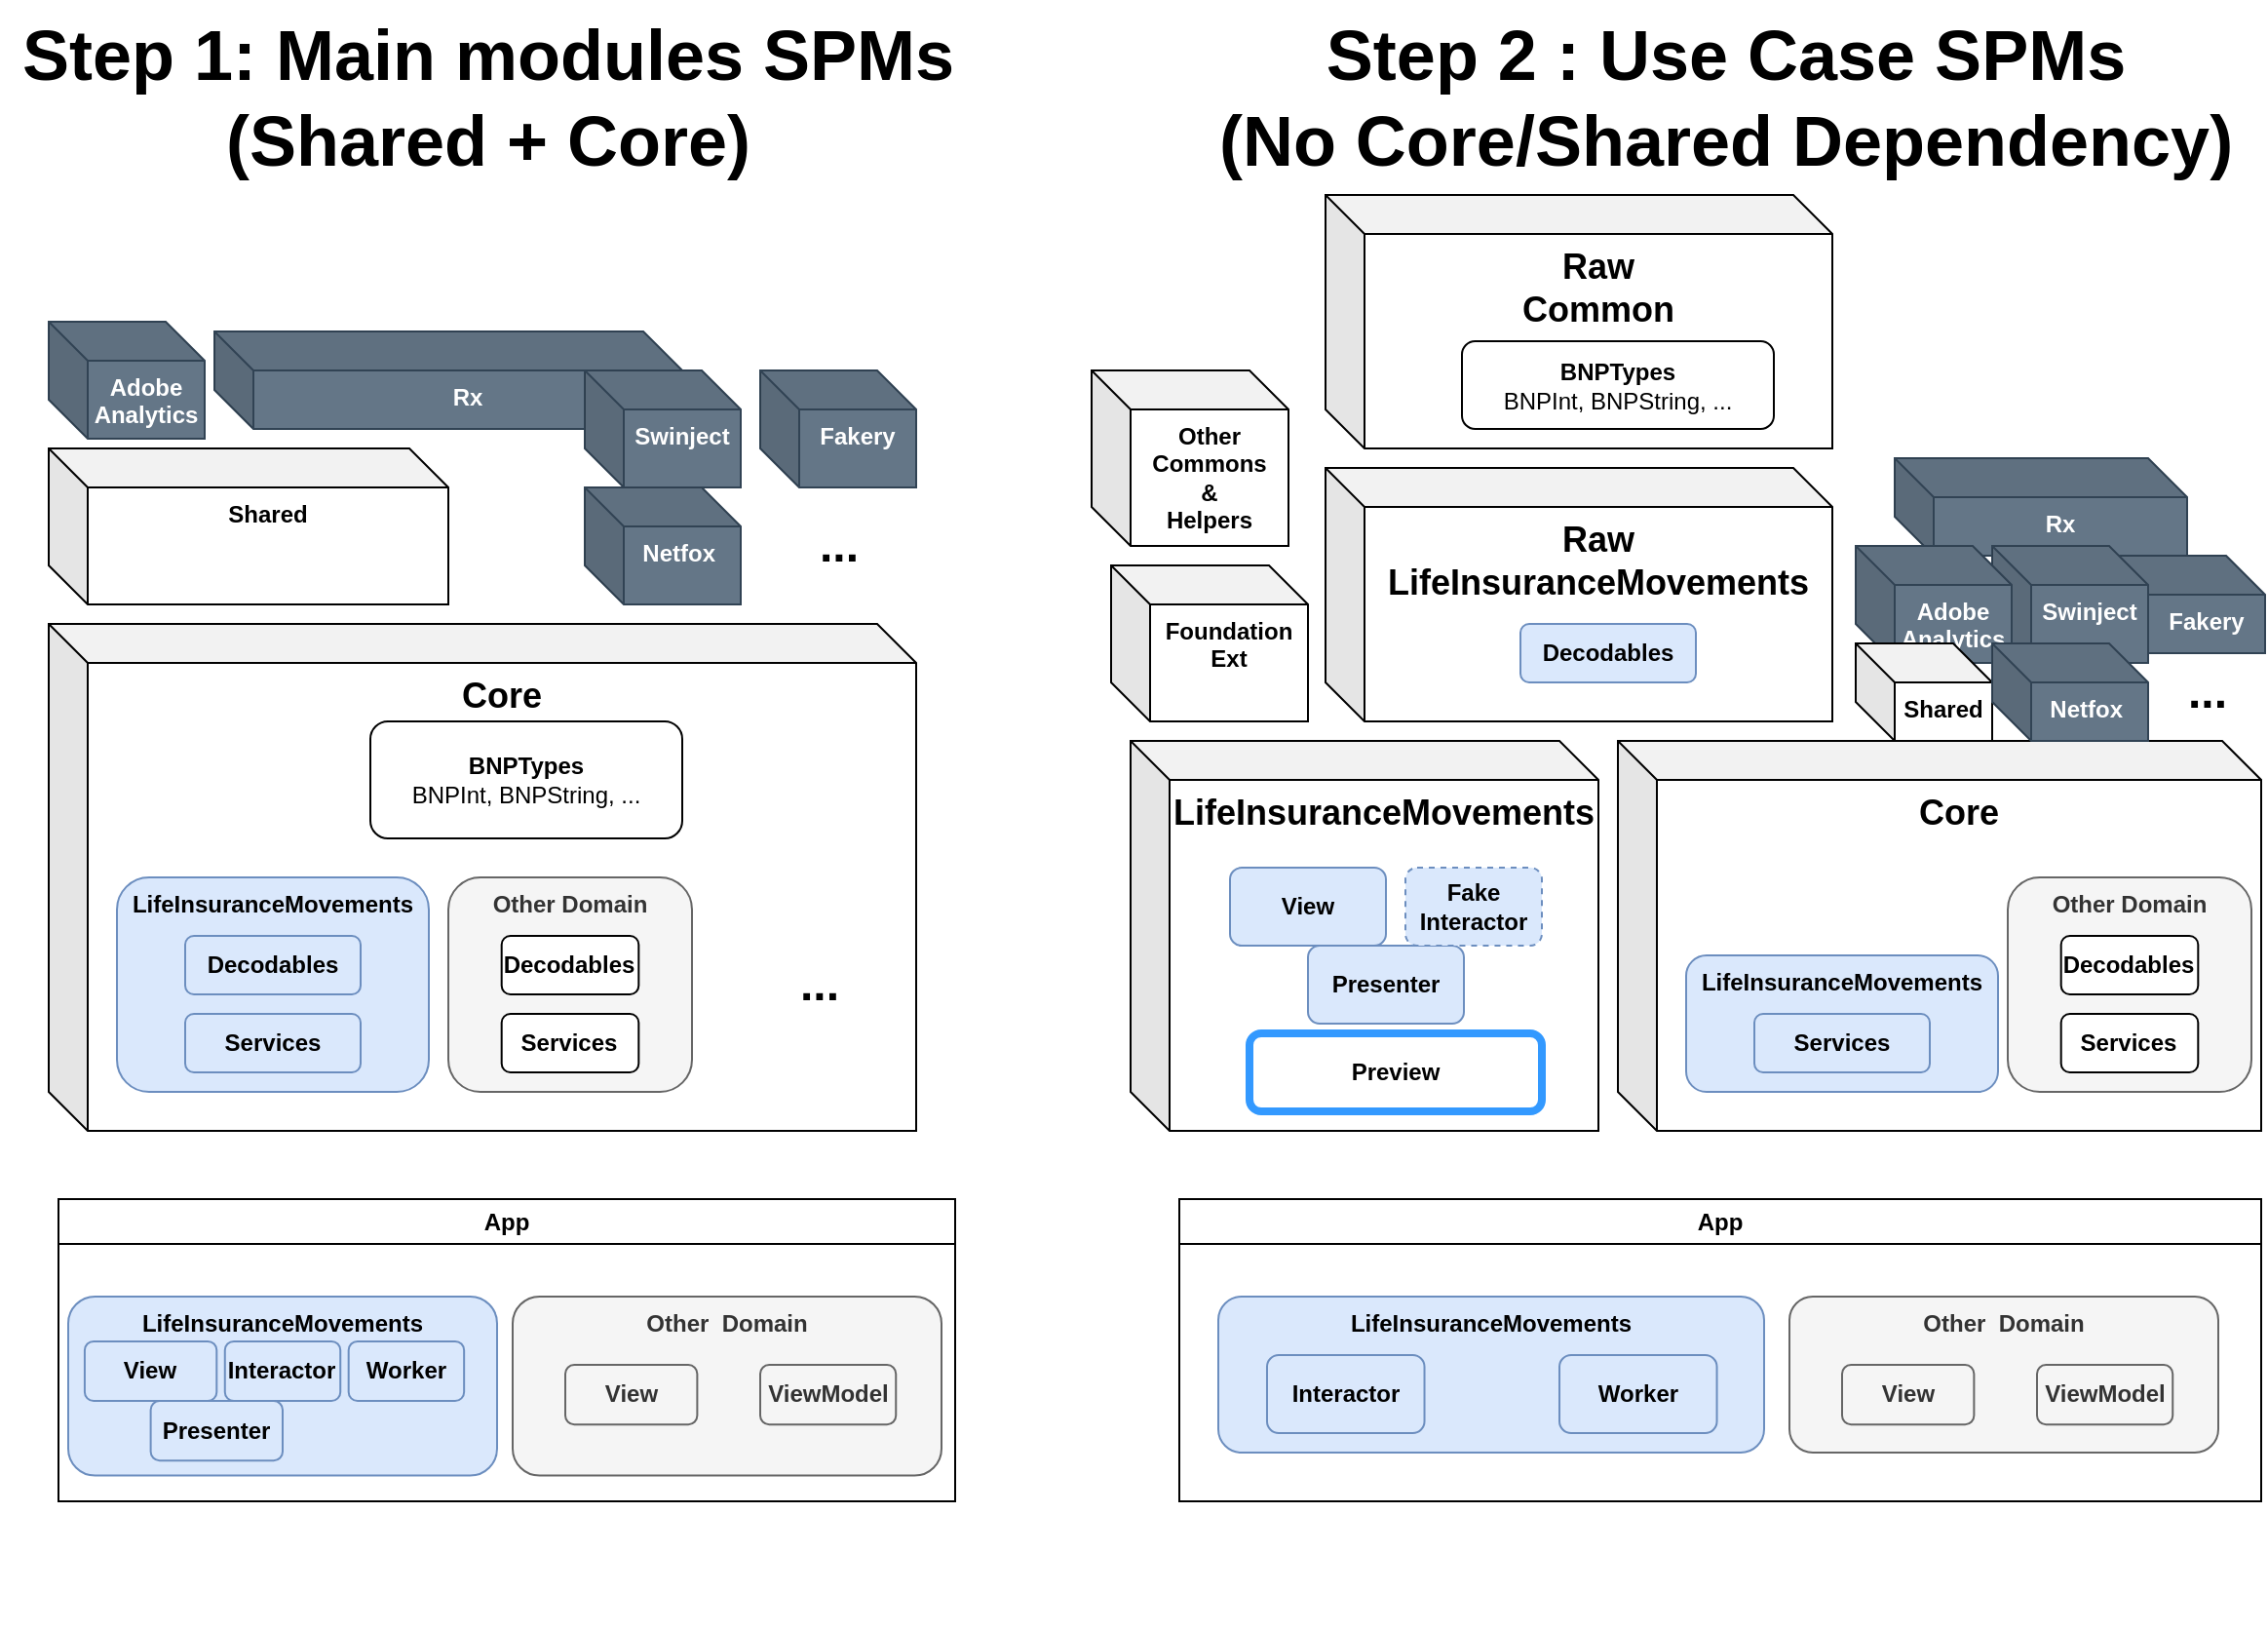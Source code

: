 <mxfile version="21.0.6" type="device"><diagram name="Page-1" id="2rVSWFyv-w5q4RjfNEYI"><mxGraphModel dx="1461" dy="979" grid="1" gridSize="10" guides="1" tooltips="1" connect="1" arrows="1" fold="1" page="1" pageScale="1" pageWidth="1169" pageHeight="827" math="0" shadow="0"><root><mxCell id="0"/><mxCell id="1" parent="0"/><mxCell id="vDDY4NqO_JPbpU6X4UUj-58" value="Rx" style="shape=cube;whiteSpace=wrap;html=1;boundedLbl=1;backgroundOutline=1;darkOpacity=0.05;darkOpacity2=0.1;horizontal=1;verticalAlign=top;fontStyle=1;fillColor=#647687;fontColor=#ffffff;strokeColor=#314354;" vertex="1" parent="1"><mxGeometry x="972" y="235" width="150" height="50" as="geometry"/></mxCell><mxCell id="vDDY4NqO_JPbpU6X4UUj-60" value="Fakery" style="shape=cube;whiteSpace=wrap;html=1;boundedLbl=1;backgroundOutline=1;darkOpacity=0.05;darkOpacity2=0.1;horizontal=1;verticalAlign=top;fontStyle=1;fillColor=#647687;fontColor=#ffffff;strokeColor=#314354;" vertex="1" parent="1"><mxGeometry x="1082" y="285" width="80" height="50" as="geometry"/></mxCell><mxCell id="vDDY4NqO_JPbpU6X4UUj-59" value="Swinject" style="shape=cube;whiteSpace=wrap;html=1;boundedLbl=1;backgroundOutline=1;darkOpacity=0.05;darkOpacity2=0.1;horizontal=1;verticalAlign=top;fontStyle=1;fillColor=#647687;fontColor=#ffffff;strokeColor=#314354;" vertex="1" parent="1"><mxGeometry x="1022" y="280" width="80" height="60" as="geometry"/></mxCell><mxCell id="vDDY4NqO_JPbpU6X4UUj-12" value="Adobe Analytics" style="shape=cube;whiteSpace=wrap;html=1;boundedLbl=1;backgroundOutline=1;darkOpacity=0.05;darkOpacity2=0.1;horizontal=1;verticalAlign=top;fontStyle=1;fillColor=#647687;fontColor=#ffffff;strokeColor=#314354;" vertex="1" parent="1"><mxGeometry x="25" y="165" width="80" height="60" as="geometry"/></mxCell><mxCell id="vDDY4NqO_JPbpU6X4UUj-1" value="Core" style="shape=cube;whiteSpace=wrap;html=1;boundedLbl=1;backgroundOutline=1;darkOpacity=0.05;darkOpacity2=0.1;horizontal=1;verticalAlign=top;fontStyle=1;fontSize=18;" vertex="1" parent="1"><mxGeometry x="25" y="320" width="445" height="260" as="geometry"/></mxCell><mxCell id="vDDY4NqO_JPbpU6X4UUj-2" value="Shared" style="shape=cube;whiteSpace=wrap;html=1;boundedLbl=1;backgroundOutline=1;darkOpacity=0.05;darkOpacity2=0.1;horizontal=1;verticalAlign=top;fontStyle=1" vertex="1" parent="1"><mxGeometry x="25" y="230" width="205" height="80" as="geometry"/></mxCell><mxCell id="vDDY4NqO_JPbpU6X4UUj-3" value="App" style="swimlane;whiteSpace=wrap;html=1;" vertex="1" parent="1"><mxGeometry x="30" y="615" width="460" height="155" as="geometry"/></mxCell><mxCell id="vDDY4NqO_JPbpU6X4UUj-30" value="" style="group" vertex="1" connectable="0" parent="vDDY4NqO_JPbpU6X4UUj-3"><mxGeometry x="5" y="50" width="220" height="130" as="geometry"/></mxCell><mxCell id="vDDY4NqO_JPbpU6X4UUj-31" value="LifeInsuranceMovements" style="rounded=1;whiteSpace=wrap;html=1;fillColor=#dae8fc;strokeColor=#6c8ebf;fontStyle=1;verticalAlign=top;" vertex="1" parent="vDDY4NqO_JPbpU6X4UUj-30"><mxGeometry width="220" height="91.765" as="geometry"/></mxCell><mxCell id="vDDY4NqO_JPbpU6X4UUj-13" value="&lt;b&gt;View&lt;/b&gt;&lt;br&gt;" style="rounded=1;whiteSpace=wrap;html=1;fillColor=#dae8fc;strokeColor=#6c8ebf;" vertex="1" parent="vDDY4NqO_JPbpU6X4UUj-30"><mxGeometry x="8.462" y="22.941" width="67.692" height="30.588" as="geometry"/></mxCell><mxCell id="vDDY4NqO_JPbpU6X4UUj-15" value="&lt;b&gt;Interactor&lt;/b&gt;&lt;br&gt;" style="rounded=1;whiteSpace=wrap;html=1;fillColor=#dae8fc;strokeColor=#6c8ebf;" vertex="1" parent="vDDY4NqO_JPbpU6X4UUj-30"><mxGeometry x="80.385" y="22.941" width="59.231" height="30.588" as="geometry"/></mxCell><mxCell id="vDDY4NqO_JPbpU6X4UUj-14" value="&lt;b&gt;Presenter&lt;/b&gt;&lt;br&gt;" style="rounded=1;whiteSpace=wrap;html=1;fillColor=#dae8fc;strokeColor=#6c8ebf;" vertex="1" parent="vDDY4NqO_JPbpU6X4UUj-30"><mxGeometry x="42.308" y="53.529" width="67.692" height="30.588" as="geometry"/></mxCell><mxCell id="vDDY4NqO_JPbpU6X4UUj-20" value="&lt;b&gt;Worker&lt;/b&gt;" style="rounded=1;whiteSpace=wrap;html=1;fillColor=#dae8fc;strokeColor=#6c8ebf;" vertex="1" parent="vDDY4NqO_JPbpU6X4UUj-30"><mxGeometry x="143.846" y="22.941" width="59.231" height="30.588" as="geometry"/></mxCell><mxCell id="vDDY4NqO_JPbpU6X4UUj-69" value="" style="group" vertex="1" connectable="0" parent="vDDY4NqO_JPbpU6X4UUj-3"><mxGeometry x="240" y="50" width="220" height="130" as="geometry"/></mxCell><mxCell id="vDDY4NqO_JPbpU6X4UUj-70" value="Other &amp;nbsp;Domain" style="rounded=1;whiteSpace=wrap;html=1;fillColor=#f5f5f5;strokeColor=#666666;fontStyle=1;verticalAlign=top;fontColor=#333333;" vertex="1" parent="vDDY4NqO_JPbpU6X4UUj-69"><mxGeometry x="-7" width="220" height="91.765" as="geometry"/></mxCell><mxCell id="vDDY4NqO_JPbpU6X4UUj-71" value="&lt;b&gt;View&lt;/b&gt;&lt;br&gt;" style="rounded=1;whiteSpace=wrap;html=1;fillColor=#f5f5f5;strokeColor=#666666;fontColor=#333333;" vertex="1" parent="vDDY4NqO_JPbpU6X4UUj-69"><mxGeometry x="20.002" y="35.001" width="67.692" height="30.588" as="geometry"/></mxCell><mxCell id="vDDY4NqO_JPbpU6X4UUj-72" value="&lt;b&gt;ViewModel&lt;/b&gt;" style="rounded=1;whiteSpace=wrap;html=1;fillColor=#f5f5f5;strokeColor=#666666;fontColor=#333333;" vertex="1" parent="vDDY4NqO_JPbpU6X4UUj-69"><mxGeometry x="120" y="35" width="69.62" height="30.59" as="geometry"/></mxCell><mxCell id="vDDY4NqO_JPbpU6X4UUj-7" value="&lt;b&gt;BNPTypes&lt;/b&gt;&lt;br&gt;BNPInt, BNPString, ..." style="rounded=1;whiteSpace=wrap;html=1;" vertex="1" parent="1"><mxGeometry x="190" y="370" width="160" height="60" as="geometry"/></mxCell><mxCell id="vDDY4NqO_JPbpU6X4UUj-11" value="Rx" style="shape=cube;whiteSpace=wrap;html=1;boundedLbl=1;backgroundOutline=1;darkOpacity=0.05;darkOpacity2=0.1;horizontal=1;verticalAlign=top;fontStyle=1;fillColor=#647687;fontColor=#ffffff;strokeColor=#314354;" vertex="1" parent="1"><mxGeometry x="110" y="170" width="240" height="50" as="geometry"/></mxCell><mxCell id="vDDY4NqO_JPbpU6X4UUj-16" value="Swinject" style="shape=cube;whiteSpace=wrap;html=1;boundedLbl=1;backgroundOutline=1;darkOpacity=0.05;darkOpacity2=0.1;horizontal=1;verticalAlign=top;fontStyle=1;fillColor=#647687;fontColor=#ffffff;strokeColor=#314354;" vertex="1" parent="1"><mxGeometry x="300" y="190" width="80" height="60" as="geometry"/></mxCell><mxCell id="vDDY4NqO_JPbpU6X4UUj-17" value="Fakery" style="shape=cube;whiteSpace=wrap;html=1;boundedLbl=1;backgroundOutline=1;darkOpacity=0.05;darkOpacity2=0.1;horizontal=1;verticalAlign=top;fontStyle=1;fillColor=#647687;fontColor=#ffffff;strokeColor=#314354;" vertex="1" parent="1"><mxGeometry x="390" y="190" width="80" height="60" as="geometry"/></mxCell><mxCell id="vDDY4NqO_JPbpU6X4UUj-18" value="Netfox&amp;nbsp;" style="shape=cube;whiteSpace=wrap;html=1;boundedLbl=1;backgroundOutline=1;darkOpacity=0.05;darkOpacity2=0.1;horizontal=1;verticalAlign=top;fontStyle=1;fillColor=#647687;fontColor=#ffffff;strokeColor=#314354;" vertex="1" parent="1"><mxGeometry x="300" y="250" width="80" height="60" as="geometry"/></mxCell><mxCell id="vDDY4NqO_JPbpU6X4UUj-19" value="..." style="text;html=1;align=center;verticalAlign=middle;resizable=0;points=[];autosize=1;strokeColor=none;fillColor=none;fontStyle=1;fontSize=24;" vertex="1" parent="1"><mxGeometry x="410" y="260" width="40" height="40" as="geometry"/></mxCell><mxCell id="vDDY4NqO_JPbpU6X4UUj-24" value="" style="group" vertex="1" connectable="0" parent="1"><mxGeometry x="230" y="450" width="125" height="110" as="geometry"/></mxCell><mxCell id="vDDY4NqO_JPbpU6X4UUj-25" value="Other Domain" style="rounded=1;whiteSpace=wrap;html=1;fillColor=#f5f5f5;fontColor=#333333;strokeColor=#666666;fontStyle=1;verticalAlign=top;" vertex="1" parent="vDDY4NqO_JPbpU6X4UUj-24"><mxGeometry width="125" height="110" as="geometry"/></mxCell><mxCell id="vDDY4NqO_JPbpU6X4UUj-26" value="&lt;b&gt;Decodables&lt;/b&gt;&lt;br&gt;" style="rounded=1;whiteSpace=wrap;html=1;" vertex="1" parent="vDDY4NqO_JPbpU6X4UUj-24"><mxGeometry x="27.344" y="30" width="70.312" height="30" as="geometry"/></mxCell><mxCell id="vDDY4NqO_JPbpU6X4UUj-27" value="&lt;b&gt;Services&lt;/b&gt;" style="rounded=1;whiteSpace=wrap;html=1;" vertex="1" parent="vDDY4NqO_JPbpU6X4UUj-24"><mxGeometry x="27.344" y="70" width="70.312" height="30" as="geometry"/></mxCell><mxCell id="vDDY4NqO_JPbpU6X4UUj-28" value="" style="group" vertex="1" connectable="0" parent="1"><mxGeometry x="60" y="450" width="160" height="110" as="geometry"/></mxCell><mxCell id="vDDY4NqO_JPbpU6X4UUj-21" value="LifeInsuranceMovements" style="rounded=1;whiteSpace=wrap;html=1;fillColor=#dae8fc;strokeColor=#6c8ebf;fontStyle=1;verticalAlign=top;" vertex="1" parent="vDDY4NqO_JPbpU6X4UUj-28"><mxGeometry width="160" height="110" as="geometry"/></mxCell><mxCell id="vDDY4NqO_JPbpU6X4UUj-5" value="&lt;b&gt;Decodables&lt;/b&gt;&lt;br&gt;" style="rounded=1;whiteSpace=wrap;html=1;fillColor=#dae8fc;strokeColor=#6c8ebf;" vertex="1" parent="vDDY4NqO_JPbpU6X4UUj-28"><mxGeometry x="35" y="30" width="90" height="30" as="geometry"/></mxCell><mxCell id="vDDY4NqO_JPbpU6X4UUj-22" value="&lt;b&gt;Services&lt;/b&gt;" style="rounded=1;whiteSpace=wrap;html=1;fillColor=#dae8fc;strokeColor=#6c8ebf;" vertex="1" parent="vDDY4NqO_JPbpU6X4UUj-28"><mxGeometry x="35" y="70" width="90" height="30" as="geometry"/></mxCell><mxCell id="vDDY4NqO_JPbpU6X4UUj-29" value="..." style="text;html=1;align=center;verticalAlign=middle;resizable=0;points=[];autosize=1;strokeColor=none;fillColor=none;fontStyle=1;fontSize=24;" vertex="1" parent="1"><mxGeometry x="400" y="485" width="40" height="40" as="geometry"/></mxCell><mxCell id="vDDY4NqO_JPbpU6X4UUj-34" value="LifeInsuranceMovements" style="shape=cube;whiteSpace=wrap;html=1;boundedLbl=1;backgroundOutline=1;darkOpacity=0.05;darkOpacity2=0.1;horizontal=1;verticalAlign=top;fontStyle=1;fontSize=18;" vertex="1" parent="1"><mxGeometry x="580" y="380" width="240" height="200" as="geometry"/></mxCell><mxCell id="vDDY4NqO_JPbpU6X4UUj-35" value="&lt;b&gt;View&lt;/b&gt;&lt;br&gt;" style="rounded=1;whiteSpace=wrap;html=1;fillColor=#dae8fc;strokeColor=#6c8ebf;" vertex="1" parent="1"><mxGeometry x="631" y="445" width="80" height="40" as="geometry"/></mxCell><mxCell id="vDDY4NqO_JPbpU6X4UUj-36" value="&lt;b&gt;Presenter&lt;/b&gt;&lt;br&gt;" style="rounded=1;whiteSpace=wrap;html=1;fillColor=#dae8fc;strokeColor=#6c8ebf;" vertex="1" parent="1"><mxGeometry x="671" y="485" width="80" height="40" as="geometry"/></mxCell><mxCell id="vDDY4NqO_JPbpU6X4UUj-37" value="&lt;b&gt;Fake Interactor&lt;/b&gt;" style="rounded=1;whiteSpace=wrap;html=1;fillColor=#dae8fc;strokeColor=#6c8ebf;dashed=1;" vertex="1" parent="1"><mxGeometry x="721" y="445" width="70" height="40" as="geometry"/></mxCell><mxCell id="vDDY4NqO_JPbpU6X4UUj-38" value="&lt;b&gt;Preview&lt;/b&gt;" style="rounded=1;whiteSpace=wrap;html=1;strokeWidth=4;strokeColor=#3399FF;" vertex="1" parent="1"><mxGeometry x="641" y="530" width="150" height="40" as="geometry"/></mxCell><mxCell id="vDDY4NqO_JPbpU6X4UUj-39" value="Raw&lt;br&gt;LifeInsuranceMovements" style="shape=cube;whiteSpace=wrap;html=1;boundedLbl=1;backgroundOutline=1;darkOpacity=0.05;darkOpacity2=0.1;horizontal=1;verticalAlign=top;fontStyle=1;fontSize=18;" vertex="1" parent="1"><mxGeometry x="680" y="240" width="260" height="130" as="geometry"/></mxCell><mxCell id="vDDY4NqO_JPbpU6X4UUj-40" value="&lt;b&gt;Decodables&lt;/b&gt;&lt;br&gt;" style="rounded=1;whiteSpace=wrap;html=1;fillColor=#dae8fc;strokeColor=#6c8ebf;" vertex="1" parent="1"><mxGeometry x="780" y="320" width="90" height="30" as="geometry"/></mxCell><mxCell id="vDDY4NqO_JPbpU6X4UUj-42" value="Raw&lt;br&gt;Common" style="shape=cube;whiteSpace=wrap;html=1;boundedLbl=1;backgroundOutline=1;darkOpacity=0.05;darkOpacity2=0.1;horizontal=1;verticalAlign=top;fontStyle=1;fontSize=18;" vertex="1" parent="1"><mxGeometry x="680" y="100" width="260" height="130" as="geometry"/></mxCell><mxCell id="vDDY4NqO_JPbpU6X4UUj-43" value="&lt;b&gt;BNPTypes&lt;/b&gt;&lt;br&gt;BNPInt, BNPString, ..." style="rounded=1;whiteSpace=wrap;html=1;" vertex="1" parent="1"><mxGeometry x="750" y="175" width="160" height="45" as="geometry"/></mxCell><mxCell id="vDDY4NqO_JPbpU6X4UUj-44" value="Core" style="shape=cube;whiteSpace=wrap;html=1;boundedLbl=1;backgroundOutline=1;darkOpacity=0.05;darkOpacity2=0.1;horizontal=1;verticalAlign=top;fontStyle=1;fontSize=18;" vertex="1" parent="1"><mxGeometry x="830" y="380" width="330" height="200" as="geometry"/></mxCell><mxCell id="vDDY4NqO_JPbpU6X4UUj-49" value="App" style="swimlane;whiteSpace=wrap;html=1;" vertex="1" parent="1"><mxGeometry x="605" y="615" width="555" height="155" as="geometry"/></mxCell><mxCell id="vDDY4NqO_JPbpU6X4UUj-50" value="" style="group" vertex="1" connectable="0" parent="vDDY4NqO_JPbpU6X4UUj-49"><mxGeometry x="20" y="50" width="300" height="170" as="geometry"/></mxCell><mxCell id="vDDY4NqO_JPbpU6X4UUj-51" value="LifeInsuranceMovements" style="rounded=1;whiteSpace=wrap;html=1;fillColor=#dae8fc;strokeColor=#6c8ebf;fontStyle=1;verticalAlign=top;" vertex="1" parent="vDDY4NqO_JPbpU6X4UUj-50"><mxGeometry width="280" height="80" as="geometry"/></mxCell><mxCell id="vDDY4NqO_JPbpU6X4UUj-53" value="&lt;b&gt;Interactor&lt;/b&gt;&lt;br&gt;" style="rounded=1;whiteSpace=wrap;html=1;fillColor=#dae8fc;strokeColor=#6c8ebf;" vertex="1" parent="vDDY4NqO_JPbpU6X4UUj-50"><mxGeometry x="24.995" y="30" width="80.769" height="40" as="geometry"/></mxCell><mxCell id="vDDY4NqO_JPbpU6X4UUj-55" value="&lt;b&gt;Worker&lt;/b&gt;" style="rounded=1;whiteSpace=wrap;html=1;fillColor=#dae8fc;strokeColor=#6c8ebf;" vertex="1" parent="vDDY4NqO_JPbpU6X4UUj-50"><mxGeometry x="175.003" y="30" width="80.769" height="40" as="geometry"/></mxCell><mxCell id="vDDY4NqO_JPbpU6X4UUj-93" value="" style="group" vertex="1" connectable="0" parent="vDDY4NqO_JPbpU6X4UUj-49"><mxGeometry x="320" y="50" width="220" height="130" as="geometry"/></mxCell><mxCell id="vDDY4NqO_JPbpU6X4UUj-94" value="Other &amp;nbsp;Domain" style="rounded=1;whiteSpace=wrap;html=1;fillColor=#f5f5f5;strokeColor=#666666;fontStyle=1;verticalAlign=top;fontColor=#333333;" vertex="1" parent="vDDY4NqO_JPbpU6X4UUj-93"><mxGeometry x="-7" width="220" height="80" as="geometry"/></mxCell><mxCell id="vDDY4NqO_JPbpU6X4UUj-95" value="&lt;b&gt;View&lt;/b&gt;&lt;br&gt;" style="rounded=1;whiteSpace=wrap;html=1;fillColor=#f5f5f5;strokeColor=#666666;fontColor=#333333;" vertex="1" parent="vDDY4NqO_JPbpU6X4UUj-93"><mxGeometry x="20.002" y="35.001" width="67.692" height="30.588" as="geometry"/></mxCell><mxCell id="vDDY4NqO_JPbpU6X4UUj-96" value="&lt;b&gt;ViewModel&lt;/b&gt;" style="rounded=1;whiteSpace=wrap;html=1;fillColor=#f5f5f5;strokeColor=#666666;fontColor=#333333;" vertex="1" parent="vDDY4NqO_JPbpU6X4UUj-93"><mxGeometry x="120" y="35" width="69.62" height="30.59" as="geometry"/></mxCell><mxCell id="vDDY4NqO_JPbpU6X4UUj-56" value="Adobe Analytics" style="shape=cube;whiteSpace=wrap;html=1;boundedLbl=1;backgroundOutline=1;darkOpacity=0.05;darkOpacity2=0.1;horizontal=1;verticalAlign=top;fontStyle=1;fillColor=#647687;fontColor=#ffffff;strokeColor=#314354;" vertex="1" parent="1"><mxGeometry x="952" y="280" width="80" height="60" as="geometry"/></mxCell><mxCell id="vDDY4NqO_JPbpU6X4UUj-57" value="Shared" style="shape=cube;whiteSpace=wrap;html=1;boundedLbl=1;backgroundOutline=1;darkOpacity=0.05;darkOpacity2=0.1;horizontal=1;verticalAlign=top;fontStyle=1;" vertex="1" parent="1"><mxGeometry x="952" y="330" width="70" height="50" as="geometry"/></mxCell><mxCell id="vDDY4NqO_JPbpU6X4UUj-61" value="Netfox&amp;nbsp;" style="shape=cube;whiteSpace=wrap;html=1;boundedLbl=1;backgroundOutline=1;darkOpacity=0.05;darkOpacity2=0.1;horizontal=1;verticalAlign=top;fontStyle=1;fillColor=#647687;fontColor=#ffffff;strokeColor=#314354;" vertex="1" parent="1"><mxGeometry x="1022" y="330" width="80" height="50" as="geometry"/></mxCell><mxCell id="vDDY4NqO_JPbpU6X4UUj-62" value="..." style="text;html=1;align=center;verticalAlign=middle;resizable=0;points=[];autosize=1;strokeColor=none;fillColor=none;fontStyle=1;fontSize=24;" vertex="1" parent="1"><mxGeometry x="1112" y="335" width="40" height="40" as="geometry"/></mxCell><mxCell id="vDDY4NqO_JPbpU6X4UUj-64" value="" style="group" vertex="1" connectable="0" parent="1"><mxGeometry x="1030" y="450" width="125" height="110" as="geometry"/></mxCell><mxCell id="vDDY4NqO_JPbpU6X4UUj-65" value="Other Domain" style="rounded=1;whiteSpace=wrap;html=1;fillColor=#f5f5f5;fontColor=#333333;strokeColor=#666666;fontStyle=1;verticalAlign=top;" vertex="1" parent="vDDY4NqO_JPbpU6X4UUj-64"><mxGeometry width="125" height="110" as="geometry"/></mxCell><mxCell id="vDDY4NqO_JPbpU6X4UUj-66" value="&lt;b&gt;Decodables&lt;/b&gt;&lt;br&gt;" style="rounded=1;whiteSpace=wrap;html=1;" vertex="1" parent="vDDY4NqO_JPbpU6X4UUj-64"><mxGeometry x="27.344" y="30" width="70.312" height="30" as="geometry"/></mxCell><mxCell id="vDDY4NqO_JPbpU6X4UUj-67" value="&lt;b&gt;Services&lt;/b&gt;" style="rounded=1;whiteSpace=wrap;html=1;" vertex="1" parent="vDDY4NqO_JPbpU6X4UUj-64"><mxGeometry x="27.344" y="70" width="70.312" height="30" as="geometry"/></mxCell><mxCell id="vDDY4NqO_JPbpU6X4UUj-84" value="..." style="text;html=1;align=center;verticalAlign=middle;resizable=0;points=[];autosize=1;strokeColor=none;fillColor=none;fontStyle=1;fontSize=24;" vertex="1" parent="1"><mxGeometry x="910" y="490" width="40" height="40" as="geometry"/></mxCell><mxCell id="vDDY4NqO_JPbpU6X4UUj-86" value="&lt;font style=&quot;font-size: 36px;&quot;&gt;&lt;b&gt;Step 1: Main modules SPMs &lt;br&gt;(Shared + Core)&lt;/b&gt;&lt;/font&gt;" style="text;html=1;align=center;verticalAlign=middle;resizable=0;points=[];autosize=1;strokeColor=none;fillColor=none;" vertex="1" parent="1"><mxGeometry width="500" height="100" as="geometry"/></mxCell><mxCell id="vDDY4NqO_JPbpU6X4UUj-87" value="&lt;font style=&quot;font-size: 36px;&quot;&gt;&lt;b&gt;Step 2 : Use Case SPMs &lt;br&gt;(No Core/Shared Dependency)&lt;/b&gt;&lt;/font&gt;" style="text;html=1;align=center;verticalAlign=middle;resizable=0;points=[];autosize=1;strokeColor=none;fillColor=none;" vertex="1" parent="1"><mxGeometry x="615" width="540" height="100" as="geometry"/></mxCell><mxCell id="vDDY4NqO_JPbpU6X4UUj-88" value="" style="group" vertex="1" connectable="0" parent="1"><mxGeometry x="875" y="450" width="160" height="110" as="geometry"/></mxCell><mxCell id="vDDY4NqO_JPbpU6X4UUj-89" value="LifeInsuranceMovements" style="rounded=1;whiteSpace=wrap;html=1;fillColor=#dae8fc;strokeColor=#6c8ebf;fontStyle=1;verticalAlign=top;" vertex="1" parent="vDDY4NqO_JPbpU6X4UUj-88"><mxGeometry x="-10" y="40" width="160" height="70" as="geometry"/></mxCell><mxCell id="vDDY4NqO_JPbpU6X4UUj-91" value="&lt;b&gt;Services&lt;/b&gt;" style="rounded=1;whiteSpace=wrap;html=1;fillColor=#dae8fc;strokeColor=#6c8ebf;" vertex="1" parent="vDDY4NqO_JPbpU6X4UUj-88"><mxGeometry x="25" y="70" width="90" height="30" as="geometry"/></mxCell><mxCell id="vDDY4NqO_JPbpU6X4UUj-97" value="Foundation&lt;br&gt;Ext" style="shape=cube;whiteSpace=wrap;html=1;boundedLbl=1;backgroundOutline=1;darkOpacity=0.05;darkOpacity2=0.1;horizontal=1;verticalAlign=top;fontStyle=1" vertex="1" parent="1"><mxGeometry x="570" y="290" width="101" height="80" as="geometry"/></mxCell><mxCell id="vDDY4NqO_JPbpU6X4UUj-98" value="Other&lt;br&gt;Commons&lt;br&gt;&amp;amp;&lt;br&gt;Helpers" style="shape=cube;whiteSpace=wrap;html=1;boundedLbl=1;backgroundOutline=1;darkOpacity=0.05;darkOpacity2=0.1;horizontal=1;verticalAlign=top;fontStyle=1" vertex="1" parent="1"><mxGeometry x="560" y="190" width="101" height="90" as="geometry"/></mxCell></root></mxGraphModel></diagram></mxfile>